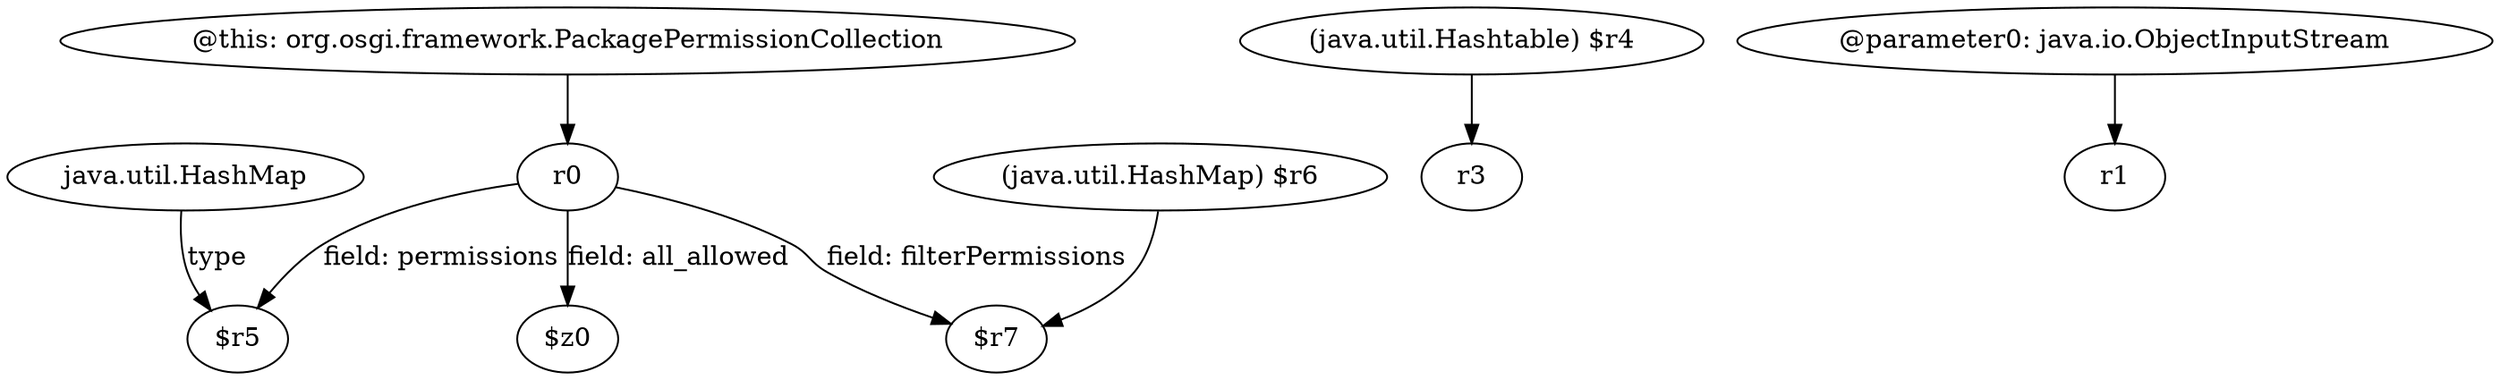 digraph g {
0[label="r0"]
1[label="$z0"]
0->1[label="field: all_allowed"]
2[label="java.util.HashMap"]
3[label="$r5"]
2->3[label="type"]
4[label="(java.util.HashMap) $r6"]
5[label="$r7"]
4->5[label=""]
6[label="@this: org.osgi.framework.PackagePermissionCollection"]
6->0[label=""]
7[label="(java.util.Hashtable) $r4"]
8[label="r3"]
7->8[label=""]
0->3[label="field: permissions"]
9[label="@parameter0: java.io.ObjectInputStream"]
10[label="r1"]
9->10[label=""]
0->5[label="field: filterPermissions"]
}